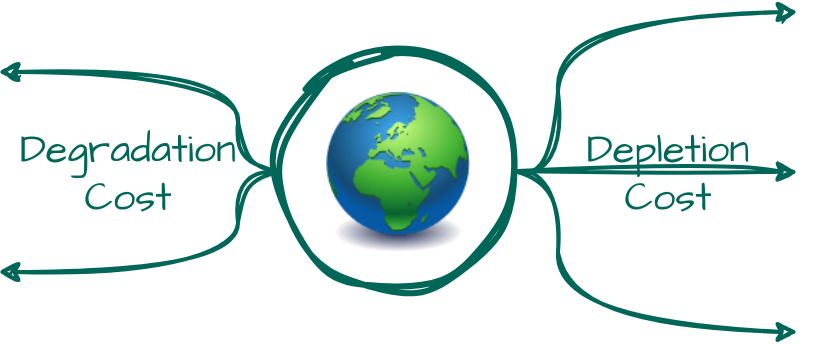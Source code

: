 <mxfile version="20.8.20" type="github">
  <diagram name="第 1 页" id="0O-FP2D8Ia-_OfU8tOg8">
    <mxGraphModel dx="1050" dy="549" grid="1" gridSize="10" guides="1" tooltips="1" connect="1" arrows="1" fold="1" page="1" pageScale="1" pageWidth="827" pageHeight="1169" math="0" shadow="0">
      <root>
        <mxCell id="0" />
        <mxCell id="1" parent="0" />
        <mxCell id="jt87aY5l5_LzDKkUWpnB-1" value="" style="image;html=1;image=img/lib/clip_art/general/Earth_globe_128x128.png;sketch=1;hachureGap=4;jiggle=2;curveFitting=1;fontFamily=Architects Daughter;fontSource=https%3A%2F%2Ffonts.googleapis.com%2Fcss%3Ffamily%3DArchitects%2BDaughter;fontSize=20;labelBackgroundColor=none;fillColor=#21C0A5;strokeColor=#006658;fontColor=#5C5C5C;" vertex="1" parent="1">
          <mxGeometry x="360" y="240" width="80" height="80" as="geometry" />
        </mxCell>
        <mxCell id="jt87aY5l5_LzDKkUWpnB-22" style="edgeStyle=orthogonalEdgeStyle;sketch=1;hachureGap=4;jiggle=2;curveFitting=1;orthogonalLoop=1;jettySize=auto;html=1;strokeColor=#006658;fontFamily=Architects Daughter;fontSource=https%3A%2F%2Ffonts.googleapis.com%2Fcss%3Ffamily%3DArchitects%2BDaughter;fontSize=16;fontColor=#5C5C5C;fillColor=#21C0A5;curved=1;strokeWidth=2;" edge="1" parent="1" source="jt87aY5l5_LzDKkUWpnB-2">
          <mxGeometry relative="1" as="geometry">
            <mxPoint x="600" y="200" as="targetPoint" />
            <Array as="points">
              <mxPoint x="480" y="280" />
              <mxPoint x="480" y="200" />
            </Array>
          </mxGeometry>
        </mxCell>
        <mxCell id="jt87aY5l5_LzDKkUWpnB-25" style="edgeStyle=orthogonalEdgeStyle;curved=1;sketch=1;hachureGap=4;jiggle=2;curveFitting=1;orthogonalLoop=1;jettySize=auto;html=1;exitX=0;exitY=0.5;exitDx=0;exitDy=0;strokeColor=#006658;strokeWidth=2;fontFamily=Architects Daughter;fontSource=https%3A%2F%2Ffonts.googleapis.com%2Fcss%3Ffamily%3DArchitects%2BDaughter;fontSize=16;fontColor=#5C5C5C;fillColor=#21C0A5;" edge="1" parent="1" source="jt87aY5l5_LzDKkUWpnB-2">
          <mxGeometry relative="1" as="geometry">
            <mxPoint x="200" y="230" as="targetPoint" />
            <Array as="points">
              <mxPoint x="320" y="280" />
              <mxPoint x="320" y="230" />
            </Array>
          </mxGeometry>
        </mxCell>
        <mxCell id="jt87aY5l5_LzDKkUWpnB-2" value="" style="ellipse;whiteSpace=wrap;html=1;aspect=fixed;sketch=1;hachureGap=4;jiggle=2;curveFitting=1;strokeColor=#006658;fontFamily=Architects Daughter;fontSource=https%3A%2F%2Ffonts.googleapis.com%2Fcss%3Ffamily%3DArchitects%2BDaughter;fontSize=20;fontColor=#5C5C5C;fillColor=none;strokeWidth=3;" vertex="1" parent="1">
          <mxGeometry x="340" y="220" width="120" height="120" as="geometry" />
        </mxCell>
        <mxCell id="jt87aY5l5_LzDKkUWpnB-23" style="edgeStyle=orthogonalEdgeStyle;sketch=1;hachureGap=4;jiggle=2;curveFitting=1;orthogonalLoop=1;jettySize=auto;html=1;strokeColor=#006658;fontFamily=Architects Daughter;fontSource=https%3A%2F%2Ffonts.googleapis.com%2Fcss%3Ffamily%3DArchitects%2BDaughter;fontSize=16;fontColor=#5C5C5C;fillColor=#21C0A5;curved=1;strokeWidth=2;" edge="1" parent="1">
          <mxGeometry relative="1" as="geometry">
            <mxPoint x="600" y="360" as="targetPoint" />
            <mxPoint x="460" y="280" as="sourcePoint" />
            <Array as="points">
              <mxPoint x="480" y="280" />
              <mxPoint x="480" y="360" />
            </Array>
          </mxGeometry>
        </mxCell>
        <mxCell id="jt87aY5l5_LzDKkUWpnB-24" style="edgeStyle=orthogonalEdgeStyle;sketch=1;hachureGap=4;jiggle=2;curveFitting=1;orthogonalLoop=1;jettySize=auto;html=1;strokeColor=#006658;fontFamily=Architects Daughter;fontSource=https%3A%2F%2Ffonts.googleapis.com%2Fcss%3Ffamily%3DArchitects%2BDaughter;fontSize=16;fontColor=#5C5C5C;fillColor=#21C0A5;curved=1;strokeWidth=2;" edge="1" parent="1">
          <mxGeometry relative="1" as="geometry">
            <mxPoint x="600" y="280" as="targetPoint" />
            <mxPoint x="460" y="279.5" as="sourcePoint" />
            <Array as="points">
              <mxPoint x="570" y="279.5" />
              <mxPoint x="570" y="279.5" />
            </Array>
          </mxGeometry>
        </mxCell>
        <mxCell id="jt87aY5l5_LzDKkUWpnB-27" style="edgeStyle=orthogonalEdgeStyle;curved=1;sketch=1;hachureGap=4;jiggle=2;curveFitting=1;orthogonalLoop=1;jettySize=auto;html=1;exitX=0;exitY=0.5;exitDx=0;exitDy=0;strokeColor=#006658;strokeWidth=2;fontFamily=Architects Daughter;fontSource=https%3A%2F%2Ffonts.googleapis.com%2Fcss%3Ffamily%3DArchitects%2BDaughter;fontSize=16;fontColor=#5C5C5C;fillColor=#21C0A5;" edge="1" parent="1">
          <mxGeometry relative="1" as="geometry">
            <mxPoint x="200" y="330" as="targetPoint" />
            <mxPoint x="340" y="280" as="sourcePoint" />
            <Array as="points">
              <mxPoint x="320" y="280" />
              <mxPoint x="320" y="330" />
            </Array>
          </mxGeometry>
        </mxCell>
        <mxCell id="jt87aY5l5_LzDKkUWpnB-28" value="&lt;font color=&quot;#006658&quot;&gt;Depletion&lt;br&gt;Cost&lt;/font&gt;" style="text;html=1;strokeColor=none;fillColor=none;align=center;verticalAlign=middle;whiteSpace=wrap;rounded=0;fontSize=20;fontFamily=Architects Daughter;fontColor=#5C5C5C;" vertex="1" parent="1">
          <mxGeometry x="460" y="240" width="150" height="80" as="geometry" />
        </mxCell>
        <mxCell id="jt87aY5l5_LzDKkUWpnB-29" value="Degradation&lt;br&gt;Cost" style="text;html=1;strokeColor=none;fillColor=none;align=center;verticalAlign=middle;whiteSpace=wrap;rounded=0;fontSize=20;fontFamily=Architects Daughter;fontColor=#006658;" vertex="1" parent="1">
          <mxGeometry x="210" y="260" width="110" height="40" as="geometry" />
        </mxCell>
      </root>
    </mxGraphModel>
  </diagram>
</mxfile>
